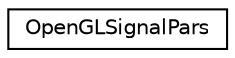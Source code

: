 digraph "Graphical Class Hierarchy"
{
  edge [fontname="Helvetica",fontsize="10",labelfontname="Helvetica",labelfontsize="10"];
  node [fontname="Helvetica",fontsize="10",shape=record];
  rankdir="LR";
  Node0 [label="OpenGLSignalPars",height=0.2,width=0.4,color="black", fillcolor="white", style="filled",URL="$structOpenGLSignalPars.html",tooltip="Signal information for OpenGLThread. "];
}
